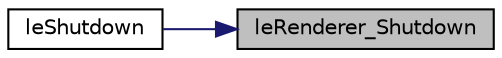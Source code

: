 digraph "leRenderer_Shutdown"
{
 // LATEX_PDF_SIZE
  edge [fontname="Helvetica",fontsize="10",labelfontname="Helvetica",labelfontsize="10"];
  node [fontname="Helvetica",fontsize="10",shape=record];
  rankdir="RL";
  Node1 [label="leRenderer_Shutdown",height=0.2,width=0.4,color="black", fillcolor="grey75", style="filled", fontcolor="black",tooltip=" "];
  Node1 -> Node2 [dir="back",color="midnightblue",fontsize="10",style="solid",fontname="Helvetica"];
  Node2 [label="leShutdown",height=0.2,width=0.4,color="black", fillcolor="white", style="filled",URL="$legato__state_8h.html#a5f6d0014d05bc0a9162b7a6cb8e98532",tooltip=" "];
}
